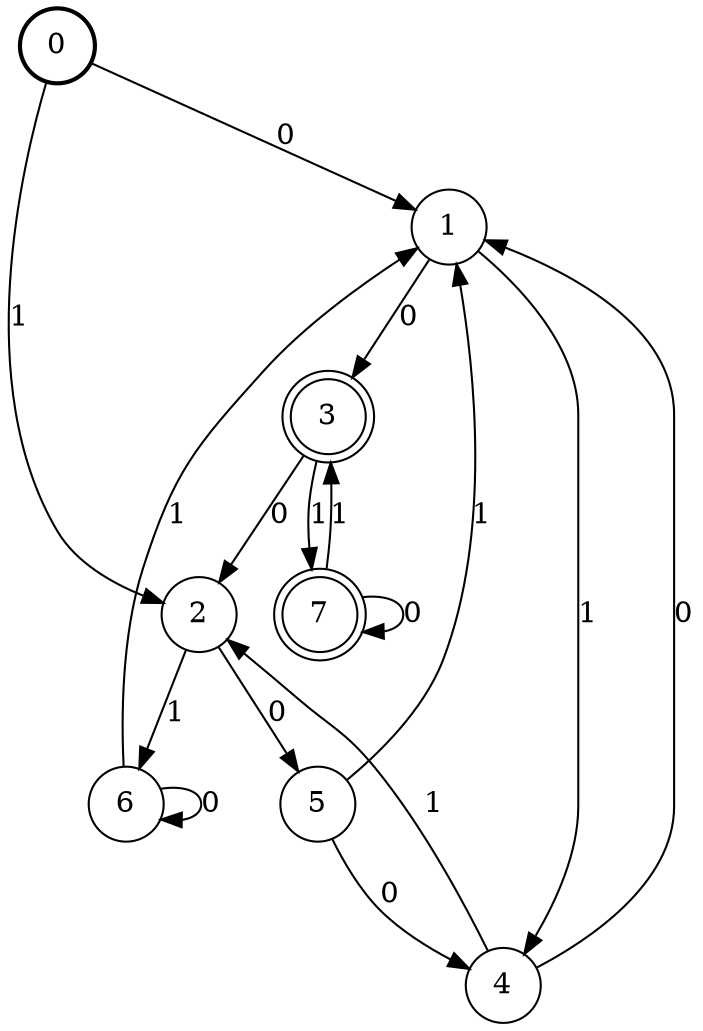 digraph Automat {
    node [shape = circle];
    0 [style = "bold"];
    0 -> 1 [label = "0"];
    0 -> 2 [label = "1"];
    1 -> 3 [label = "0"];
    1 -> 4 [label = "1"];
    2 -> 5 [label = "0"];
    2 -> 6 [label = "1"];
    3 [peripheries=2]
    3 -> 2 [label = "0"];
    3 -> 7 [label = "1"];
    4 -> 1 [label = "0"];
    4 -> 2 [label = "1"];
    5 -> 4 [label = "0"];
    5 -> 1 [label = "1"];
    6 -> 6 [label = "0"];
    6 -> 1 [label = "1"];
    7 [peripheries=2]
    7 -> 7 [label = "0"];
    7 -> 3 [label = "1"];
}
